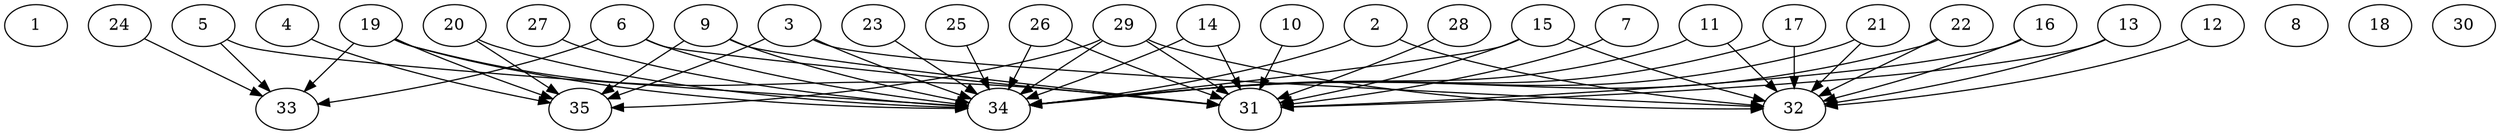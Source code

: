 // DAG (tier=3-complex, mode=compute, n=35, ccr=0.488, fat=0.833, density=0.679, regular=0.322, jump=0.256, mindata=1048576, maxdata=16777216)
// DAG automatically generated by daggen at Sun Aug 24 16:33:34 2025
// /home/ermia/Project/Environments/daggen/bin/daggen --dot --ccr 0.488 --fat 0.833 --regular 0.322 --density 0.679 --jump 0.256 --mindata 1048576 --maxdata 16777216 -n 35 
digraph G {
  1 [size="4704501049124321", alpha="0.02", expect_size="2352250524562160"]
  2 [size="3087440942991409152000", alpha="0.08", expect_size="1543720471495704576000"]
  2 -> 32 [size ="1696247001907200"]
  2 -> 34 [size ="1696247001907200"]
  3 [size="2048141376220690432", alpha="0.11", expect_size="1024070688110345216"]
  3 -> 32 [size ="795970526773248"]
  3 -> 34 [size ="795970526773248"]
  3 -> 35 [size ="795970526773248"]
  4 [size="2777384805436904", alpha="0.08", expect_size="1388692402718452"]
  4 -> 35 [size ="92629769388032"]
  5 [size="3200003996401800", alpha="0.09", expect_size="1600001998200900"]
  5 -> 33 [size ="53271016243200"]
  5 -> 34 [size ="53271016243200"]
  6 [size="3364669664756544000", alpha="0.17", expect_size="1682334832378272000"]
  6 -> 31 [size ="1247128051515392"]
  6 -> 33 [size ="1247128051515392"]
  6 -> 34 [size ="1247128051515392"]
  7 [size="43914542517864144", alpha="0.12", expect_size="21957271258932072"]
  7 -> 31 [size ="726154952572928"]
  8 [size="1228402207368120832", alpha="0.17", expect_size="614201103684060416"]
  9 [size="3137082323402737152", alpha="0.11", expect_size="1568541161701368576"]
  9 -> 31 [size ="1180933344460800"]
  9 -> 34 [size ="1180933344460800"]
  9 -> 35 [size ="1180933344460800"]
  10 [size="93939736156970608", alpha="0.14", expect_size="46969868078485304"]
  10 -> 31 [size ="59980862455808"]
  11 [size="713551238940378880", alpha="0.10", expect_size="356775619470189440"]
  11 -> 32 [size ="354091607785472"]
  11 -> 34 [size ="354091607785472"]
  12 [size="48398691023423888", alpha="0.03", expect_size="24199345511711944"]
  12 -> 32 [size ="24015443853312"]
  13 [size="58997870110212264", alpha="0.08", expect_size="29498935055106132"]
  13 -> 31 [size ="1031326874468352"]
  13 -> 32 [size ="1031326874468352"]
  14 [size="29450549591986800", alpha="0.06", expect_size="14725274795993400"]
  14 -> 31 [size ="1344701588307968"]
  14 -> 34 [size ="1344701588307968"]
  15 [size="226503167185500128", alpha="0.17", expect_size="113251583592750064"]
  15 -> 31 [size ="125635343155200"]
  15 -> 32 [size ="125635343155200"]
  15 -> 34 [size ="125635343155200"]
  16 [size="82124673414360928", alpha="0.12", expect_size="41062336707180464"]
  16 -> 31 [size ="1916742032949248"]
  16 -> 32 [size ="1916742032949248"]
  17 [size="661042174455166533632", alpha="0.12", expect_size="330521087227583266816"]
  17 -> 32 [size ="607075583393792"]
  17 -> 34 [size ="607075583393792"]
  18 [size="87949860896772544", alpha="0.11", expect_size="43974930448386272"]
  19 [size="52335672031155848", alpha="0.17", expect_size="26167836015577924"]
  19 -> 31 [size ="1480292825038848"]
  19 -> 33 [size ="1480292825038848"]
  19 -> 34 [size ="1480292825038848"]
  19 -> 35 [size ="1480292825038848"]
  20 [size="9655668230298400", alpha="0.17", expect_size="4827834115149200"]
  20 -> 34 [size ="155683035021312"]
  20 -> 35 [size ="155683035021312"]
  21 [size="2931850123959852859392", alpha="0.12", expect_size="1465925061979926429696"]
  21 -> 32 [size ="1638769342021632"]
  21 -> 34 [size ="1638769342021632"]
  22 [size="2698567823048482750464", alpha="0.00", expect_size="1349283911524241375232"]
  22 -> 32 [size ="1550644389347328"]
  22 -> 34 [size ="1550644389347328"]
  23 [size="77981138384992256", alpha="0.20", expect_size="38990569192496128"]
  23 -> 34 [size ="36083395985408"]
  24 [size="726345610988934144", alpha="0.18", expect_size="363172805494467072"]
  24 -> 33 [size ="426211616489472"]
  25 [size="71064948846886912000", alpha="0.08", expect_size="35532474423443456000"]
  25 -> 34 [size ="137254613811200"]
  26 [size="4837792622478987264", alpha="0.15", expect_size="2418896311239493632"]
  26 -> 31 [size ="2024474987724800"]
  26 -> 34 [size ="2024474987724800"]
  27 [size="109428254493967908864", alpha="0.09", expect_size="54714127246983954432"]
  27 -> 34 [size ="183024670998528"]
  28 [size="78144692063159600", alpha="0.15", expect_size="39072346031579800"]
  28 -> 31 [size ="1964716146556928"]
  29 [size="142938978471742816", alpha="0.19", expect_size="71469489235871408"]
  29 -> 31 [size ="82602992074752"]
  29 -> 32 [size ="82602992074752"]
  29 -> 34 [size ="82602992074752"]
  29 -> 35 [size ="82602992074752"]
  30 [size="25433599587684968", alpha="0.02", expect_size="12716799793842484"]
  31 [size="5705400867356672000", alpha="0.09", expect_size="2852700433678336000"]
  32 [size="630128813453019008", alpha="0.10", expect_size="315064406726509504"]
  33 [size="1618555979419022592", alpha="0.09", expect_size="809277989709511296"]
  34 [size="1917532063531285248", alpha="0.16", expect_size="958766031765642624"]
  35 [size="2349768303415748722688", alpha="0.14", expect_size="1174884151707874361344"]
}
